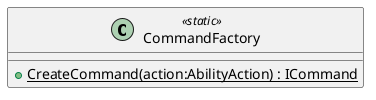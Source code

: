 @startuml
class CommandFactory <<static>> {
    + {static} CreateCommand(action:AbilityAction) : ICommand
}
@enduml
